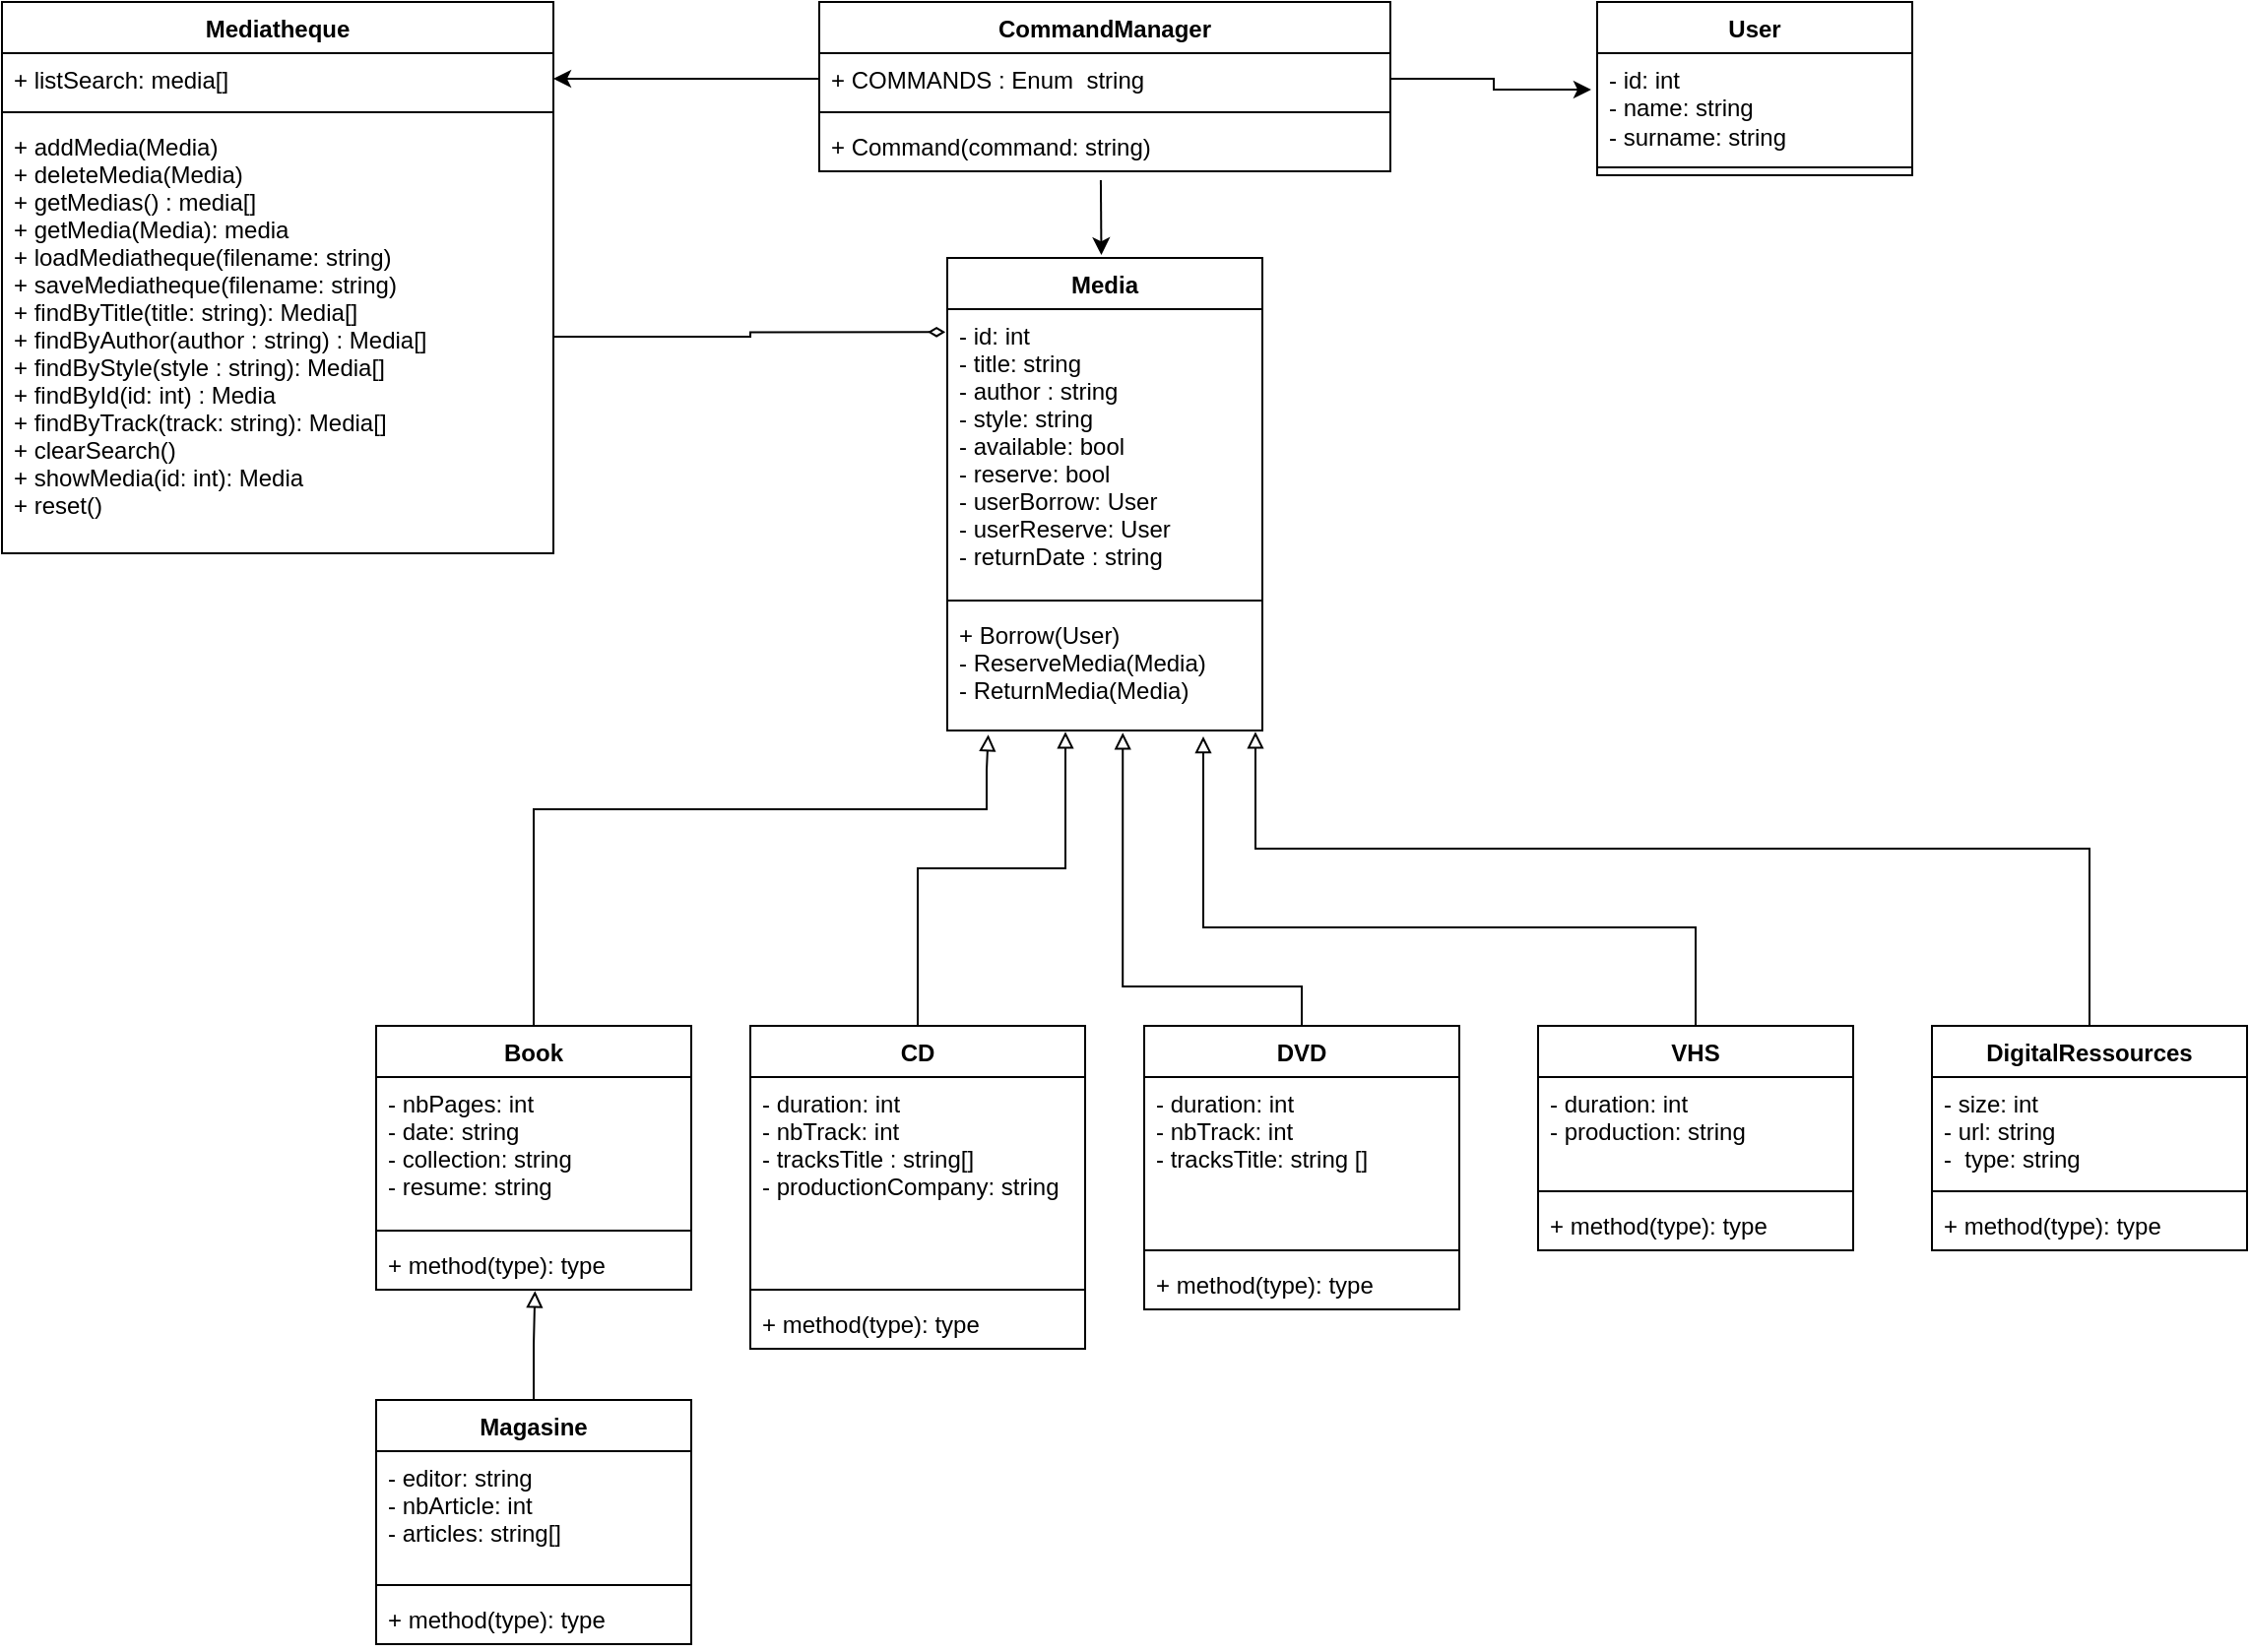 <mxfile version="21.0.6" type="device" pages="2"><diagram name="UML" id="WBxY3FCirnX2FTF7sig9"><mxGraphModel dx="955" dy="1599" grid="1" gridSize="10" guides="1" tooltips="1" connect="1" arrows="1" fold="1" page="1" pageScale="1" pageWidth="850" pageHeight="1100" math="0" shadow="0"><root><mxCell id="0"/><mxCell id="1" parent="0"/><mxCell id="eaXdHkn9mM2KntsEZTCZ-1" value="Mediatheque&#10;" style="swimlane;fontStyle=1;align=center;verticalAlign=top;childLayout=stackLayout;horizontal=1;startSize=26;horizontalStack=0;resizeParent=1;resizeParentMax=0;resizeLast=0;collapsible=1;marginBottom=0;" parent="1" vertex="1"><mxGeometry x="120" y="-200" width="280" height="280" as="geometry"/></mxCell><mxCell id="eaXdHkn9mM2KntsEZTCZ-2" value="+ listSearch: media[]" style="text;strokeColor=none;fillColor=none;align=left;verticalAlign=top;spacingLeft=4;spacingRight=4;overflow=hidden;rotatable=0;points=[[0,0.5],[1,0.5]];portConstraint=eastwest;" parent="eaXdHkn9mM2KntsEZTCZ-1" vertex="1"><mxGeometry y="26" width="280" height="26" as="geometry"/></mxCell><mxCell id="eaXdHkn9mM2KntsEZTCZ-3" value="" style="line;strokeWidth=1;fillColor=none;align=left;verticalAlign=middle;spacingTop=-1;spacingLeft=3;spacingRight=3;rotatable=0;labelPosition=right;points=[];portConstraint=eastwest;strokeColor=inherit;" parent="eaXdHkn9mM2KntsEZTCZ-1" vertex="1"><mxGeometry y="52" width="280" height="8" as="geometry"/></mxCell><mxCell id="eaXdHkn9mM2KntsEZTCZ-4" value="+ addMedia(Media)&#10;+ deleteMedia(Media)&#10;+ getMedias() : media[]&#10;+ getMedia(Media): media&#10;+ loadMediatheque(filename: string)&#10;+ saveMediatheque(filename: string)&#10;+ findByTitle(title: string): Media[]&#10;+ findByAuthor(author : string) : Media[]&#10;+ findByStyle(style : string): Media[]&#10;+ findById(id: int) : Media&#10;+ findByTrack(track: string): Media[]&#10;+ clearSearch()&#10;+ showMedia(id: int): Media&#10;+ reset()" style="text;strokeColor=none;fillColor=none;align=left;verticalAlign=top;spacingLeft=4;spacingRight=4;overflow=hidden;rotatable=0;points=[[0,0.5],[1,0.5]];portConstraint=eastwest;" parent="eaXdHkn9mM2KntsEZTCZ-1" vertex="1"><mxGeometry y="60" width="280" height="220" as="geometry"/></mxCell><mxCell id="E5txVdGqgXK_fpvdDBXg-41" style="edgeStyle=orthogonalEdgeStyle;rounded=0;orthogonalLoop=1;jettySize=auto;html=1;exitX=0.489;exitY=-0.006;exitDx=0;exitDy=0;entryX=0.493;entryY=1.173;entryDx=0;entryDy=0;entryPerimeter=0;endArrow=none;endFill=0;startArrow=classic;startFill=1;exitPerimeter=0;" edge="1" parent="1" source="eaXdHkn9mM2KntsEZTCZ-5" target="E5txVdGqgXK_fpvdDBXg-29"><mxGeometry relative="1" as="geometry"/></mxCell><mxCell id="eaXdHkn9mM2KntsEZTCZ-5" value="Media" style="swimlane;fontStyle=1;align=center;verticalAlign=top;childLayout=stackLayout;horizontal=1;startSize=26;horizontalStack=0;resizeParent=1;resizeParentMax=0;resizeLast=0;collapsible=1;marginBottom=0;" parent="1" vertex="1"><mxGeometry x="600" y="-70" width="160" height="240" as="geometry"/></mxCell><mxCell id="eaXdHkn9mM2KntsEZTCZ-6" value="- id: int&#10;- title: string&#10;- author : string &#10;- style: string&#10;- available: bool&#10;- reserve: bool&#10;- userBorrow: User&#10;- userReserve: User&#10;- returnDate : string&#10;" style="text;strokeColor=none;fillColor=none;align=left;verticalAlign=top;spacingLeft=4;spacingRight=4;overflow=hidden;rotatable=0;points=[[0,0.5],[1,0.5]];portConstraint=eastwest;" parent="eaXdHkn9mM2KntsEZTCZ-5" vertex="1"><mxGeometry y="26" width="160" height="144" as="geometry"/></mxCell><mxCell id="eaXdHkn9mM2KntsEZTCZ-7" value="" style="line;strokeWidth=1;fillColor=none;align=left;verticalAlign=middle;spacingTop=-1;spacingLeft=3;spacingRight=3;rotatable=0;labelPosition=right;points=[];portConstraint=eastwest;strokeColor=inherit;" parent="eaXdHkn9mM2KntsEZTCZ-5" vertex="1"><mxGeometry y="170" width="160" height="8" as="geometry"/></mxCell><mxCell id="eaXdHkn9mM2KntsEZTCZ-8" value="+ Borrow(User)&#10;- ReserveMedia(Media)&#10;- ReturnMedia(Media)" style="text;strokeColor=none;fillColor=none;align=left;verticalAlign=top;spacingLeft=4;spacingRight=4;overflow=hidden;rotatable=0;points=[[0,0.5],[1,0.5]];portConstraint=eastwest;" parent="eaXdHkn9mM2KntsEZTCZ-5" vertex="1"><mxGeometry y="178" width="160" height="62" as="geometry"/></mxCell><mxCell id="E5txVdGqgXK_fpvdDBXg-31" style="edgeStyle=orthogonalEdgeStyle;rounded=0;orthogonalLoop=1;jettySize=auto;html=1;exitX=0.5;exitY=0;exitDx=0;exitDy=0;endArrow=block;endFill=0;entryX=0.13;entryY=1.034;entryDx=0;entryDy=0;entryPerimeter=0;" edge="1" parent="1" source="eaXdHkn9mM2KntsEZTCZ-9" target="eaXdHkn9mM2KntsEZTCZ-8"><mxGeometry relative="1" as="geometry"><mxPoint x="580" y="190" as="targetPoint"/><Array as="points"><mxPoint x="390" y="210"/><mxPoint x="620" y="210"/><mxPoint x="620" y="190"/><mxPoint x="621" y="190"/></Array></mxGeometry></mxCell><mxCell id="eaXdHkn9mM2KntsEZTCZ-9" value="Book" style="swimlane;fontStyle=1;align=center;verticalAlign=top;childLayout=stackLayout;horizontal=1;startSize=26;horizontalStack=0;resizeParent=1;resizeParentMax=0;resizeLast=0;collapsible=1;marginBottom=0;" parent="1" vertex="1"><mxGeometry x="310" y="320" width="160" height="134" as="geometry"/></mxCell><mxCell id="eaXdHkn9mM2KntsEZTCZ-10" value="- nbPages: int&#10;- date: string&#10;- collection: string&#10;- resume: string" style="text;strokeColor=none;fillColor=none;align=left;verticalAlign=top;spacingLeft=4;spacingRight=4;overflow=hidden;rotatable=0;points=[[0,0.5],[1,0.5]];portConstraint=eastwest;" parent="eaXdHkn9mM2KntsEZTCZ-9" vertex="1"><mxGeometry y="26" width="160" height="74" as="geometry"/></mxCell><mxCell id="eaXdHkn9mM2KntsEZTCZ-11" value="" style="line;strokeWidth=1;fillColor=none;align=left;verticalAlign=middle;spacingTop=-1;spacingLeft=3;spacingRight=3;rotatable=0;labelPosition=right;points=[];portConstraint=eastwest;strokeColor=inherit;" parent="eaXdHkn9mM2KntsEZTCZ-9" vertex="1"><mxGeometry y="100" width="160" height="8" as="geometry"/></mxCell><mxCell id="eaXdHkn9mM2KntsEZTCZ-12" value="+ method(type): type" style="text;strokeColor=none;fillColor=none;align=left;verticalAlign=top;spacingLeft=4;spacingRight=4;overflow=hidden;rotatable=0;points=[[0,0.5],[1,0.5]];portConstraint=eastwest;" parent="eaXdHkn9mM2KntsEZTCZ-9" vertex="1"><mxGeometry y="108" width="160" height="26" as="geometry"/></mxCell><mxCell id="E5txVdGqgXK_fpvdDBXg-32" style="edgeStyle=orthogonalEdgeStyle;rounded=0;orthogonalLoop=1;jettySize=auto;html=1;exitX=0.5;exitY=0;exitDx=0;exitDy=0;endArrow=block;endFill=0;entryX=0.369;entryY=1.01;entryDx=0;entryDy=0;entryPerimeter=0;" edge="1" parent="1" source="E5txVdGqgXK_fpvdDBXg-1" target="eaXdHkn9mM2KntsEZTCZ-8"><mxGeometry relative="1" as="geometry"><mxPoint x="660" y="190" as="targetPoint"/><Array as="points"><mxPoint x="585" y="240"/><mxPoint x="660" y="240"/><mxPoint x="660" y="171"/></Array></mxGeometry></mxCell><mxCell id="E5txVdGqgXK_fpvdDBXg-1" value="CD" style="swimlane;fontStyle=1;align=center;verticalAlign=top;childLayout=stackLayout;horizontal=1;startSize=26;horizontalStack=0;resizeParent=1;resizeParentMax=0;resizeLast=0;collapsible=1;marginBottom=0;" vertex="1" parent="1"><mxGeometry x="500" y="320" width="170" height="164" as="geometry"/></mxCell><mxCell id="E5txVdGqgXK_fpvdDBXg-2" value="- duration: int&#10;- nbTrack: int&#10;- tracksTitle : string[]&#10;- productionCompany: string" style="text;strokeColor=none;fillColor=none;align=left;verticalAlign=top;spacingLeft=4;spacingRight=4;overflow=hidden;rotatable=0;points=[[0,0.5],[1,0.5]];portConstraint=eastwest;" vertex="1" parent="E5txVdGqgXK_fpvdDBXg-1"><mxGeometry y="26" width="170" height="104" as="geometry"/></mxCell><mxCell id="E5txVdGqgXK_fpvdDBXg-3" value="" style="line;strokeWidth=1;fillColor=none;align=left;verticalAlign=middle;spacingTop=-1;spacingLeft=3;spacingRight=3;rotatable=0;labelPosition=right;points=[];portConstraint=eastwest;strokeColor=inherit;" vertex="1" parent="E5txVdGqgXK_fpvdDBXg-1"><mxGeometry y="130" width="170" height="8" as="geometry"/></mxCell><mxCell id="E5txVdGqgXK_fpvdDBXg-4" value="+ method(type): type" style="text;strokeColor=none;fillColor=none;align=left;verticalAlign=top;spacingLeft=4;spacingRight=4;overflow=hidden;rotatable=0;points=[[0,0.5],[1,0.5]];portConstraint=eastwest;" vertex="1" parent="E5txVdGqgXK_fpvdDBXg-1"><mxGeometry y="138" width="170" height="26" as="geometry"/></mxCell><mxCell id="E5txVdGqgXK_fpvdDBXg-33" style="edgeStyle=orthogonalEdgeStyle;rounded=0;orthogonalLoop=1;jettySize=auto;html=1;exitX=0.5;exitY=0;exitDx=0;exitDy=0;endArrow=block;endFill=0;entryX=0.557;entryY=1.018;entryDx=0;entryDy=0;entryPerimeter=0;" edge="1" parent="1" source="E5txVdGqgXK_fpvdDBXg-5" target="eaXdHkn9mM2KntsEZTCZ-8"><mxGeometry relative="1" as="geometry"><mxPoint x="690" y="190" as="targetPoint"/><Array as="points"><mxPoint x="780" y="300"/><mxPoint x="689" y="300"/></Array></mxGeometry></mxCell><mxCell id="E5txVdGqgXK_fpvdDBXg-5" value="DVD" style="swimlane;fontStyle=1;align=center;verticalAlign=top;childLayout=stackLayout;horizontal=1;startSize=26;horizontalStack=0;resizeParent=1;resizeParentMax=0;resizeLast=0;collapsible=1;marginBottom=0;" vertex="1" parent="1"><mxGeometry x="700" y="320" width="160" height="144" as="geometry"/></mxCell><mxCell id="E5txVdGqgXK_fpvdDBXg-6" value="- duration: int&#10;- nbTrack: int&#10;- tracksTitle: string []" style="text;strokeColor=none;fillColor=none;align=left;verticalAlign=top;spacingLeft=4;spacingRight=4;overflow=hidden;rotatable=0;points=[[0,0.5],[1,0.5]];portConstraint=eastwest;" vertex="1" parent="E5txVdGqgXK_fpvdDBXg-5"><mxGeometry y="26" width="160" height="84" as="geometry"/></mxCell><mxCell id="E5txVdGqgXK_fpvdDBXg-7" value="" style="line;strokeWidth=1;fillColor=none;align=left;verticalAlign=middle;spacingTop=-1;spacingLeft=3;spacingRight=3;rotatable=0;labelPosition=right;points=[];portConstraint=eastwest;strokeColor=inherit;" vertex="1" parent="E5txVdGqgXK_fpvdDBXg-5"><mxGeometry y="110" width="160" height="8" as="geometry"/></mxCell><mxCell id="E5txVdGqgXK_fpvdDBXg-8" value="+ method(type): type" style="text;strokeColor=none;fillColor=none;align=left;verticalAlign=top;spacingLeft=4;spacingRight=4;overflow=hidden;rotatable=0;points=[[0,0.5],[1,0.5]];portConstraint=eastwest;" vertex="1" parent="E5txVdGqgXK_fpvdDBXg-5"><mxGeometry y="118" width="160" height="26" as="geometry"/></mxCell><mxCell id="E5txVdGqgXK_fpvdDBXg-34" style="edgeStyle=orthogonalEdgeStyle;rounded=0;orthogonalLoop=1;jettySize=auto;html=1;exitX=0.5;exitY=0;exitDx=0;exitDy=0;endArrow=block;endFill=0;" edge="1" parent="1" source="E5txVdGqgXK_fpvdDBXg-9"><mxGeometry relative="1" as="geometry"><mxPoint x="730" y="173" as="targetPoint"/><Array as="points"><mxPoint x="980" y="270"/><mxPoint x="730" y="270"/></Array></mxGeometry></mxCell><mxCell id="E5txVdGqgXK_fpvdDBXg-9" value="VHS" style="swimlane;fontStyle=1;align=center;verticalAlign=top;childLayout=stackLayout;horizontal=1;startSize=26;horizontalStack=0;resizeParent=1;resizeParentMax=0;resizeLast=0;collapsible=1;marginBottom=0;" vertex="1" parent="1"><mxGeometry x="900" y="320" width="160" height="114" as="geometry"/></mxCell><mxCell id="E5txVdGqgXK_fpvdDBXg-10" value="- duration: int&#10;- production: string" style="text;strokeColor=none;fillColor=none;align=left;verticalAlign=top;spacingLeft=4;spacingRight=4;overflow=hidden;rotatable=0;points=[[0,0.5],[1,0.5]];portConstraint=eastwest;" vertex="1" parent="E5txVdGqgXK_fpvdDBXg-9"><mxGeometry y="26" width="160" height="54" as="geometry"/></mxCell><mxCell id="E5txVdGqgXK_fpvdDBXg-11" value="" style="line;strokeWidth=1;fillColor=none;align=left;verticalAlign=middle;spacingTop=-1;spacingLeft=3;spacingRight=3;rotatable=0;labelPosition=right;points=[];portConstraint=eastwest;strokeColor=inherit;" vertex="1" parent="E5txVdGqgXK_fpvdDBXg-9"><mxGeometry y="80" width="160" height="8" as="geometry"/></mxCell><mxCell id="E5txVdGqgXK_fpvdDBXg-12" value="+ method(type): type" style="text;strokeColor=none;fillColor=none;align=left;verticalAlign=top;spacingLeft=4;spacingRight=4;overflow=hidden;rotatable=0;points=[[0,0.5],[1,0.5]];portConstraint=eastwest;" vertex="1" parent="E5txVdGqgXK_fpvdDBXg-9"><mxGeometry y="88" width="160" height="26" as="geometry"/></mxCell><mxCell id="E5txVdGqgXK_fpvdDBXg-14" value="User" style="swimlane;fontStyle=1;align=center;verticalAlign=top;childLayout=stackLayout;horizontal=1;startSize=26;horizontalStack=0;resizeParent=1;resizeParentMax=0;resizeLast=0;collapsible=1;marginBottom=0;whiteSpace=wrap;html=1;" vertex="1" parent="1"><mxGeometry x="930" y="-200" width="160" height="88" as="geometry"/></mxCell><mxCell id="E5txVdGqgXK_fpvdDBXg-15" value="- id: int&lt;br&gt;- name: string&lt;br&gt;- surname: string" style="text;strokeColor=none;fillColor=none;align=left;verticalAlign=top;spacingLeft=4;spacingRight=4;overflow=hidden;rotatable=0;points=[[0,0.5],[1,0.5]];portConstraint=eastwest;whiteSpace=wrap;html=1;" vertex="1" parent="E5txVdGqgXK_fpvdDBXg-14"><mxGeometry y="26" width="160" height="54" as="geometry"/></mxCell><mxCell id="E5txVdGqgXK_fpvdDBXg-16" value="" style="line;strokeWidth=1;fillColor=none;align=left;verticalAlign=middle;spacingTop=-1;spacingLeft=3;spacingRight=3;rotatable=0;labelPosition=right;points=[];portConstraint=eastwest;strokeColor=inherit;" vertex="1" parent="E5txVdGqgXK_fpvdDBXg-14"><mxGeometry y="80" width="160" height="8" as="geometry"/></mxCell><mxCell id="E5txVdGqgXK_fpvdDBXg-36" style="edgeStyle=orthogonalEdgeStyle;rounded=0;orthogonalLoop=1;jettySize=auto;html=1;exitX=0.5;exitY=0;exitDx=0;exitDy=0;entryX=0.504;entryY=1.025;entryDx=0;entryDy=0;entryPerimeter=0;endArrow=block;endFill=0;" edge="1" parent="1" source="E5txVdGqgXK_fpvdDBXg-18" target="eaXdHkn9mM2KntsEZTCZ-12"><mxGeometry relative="1" as="geometry"/></mxCell><mxCell id="E5txVdGqgXK_fpvdDBXg-18" value="Magasine" style="swimlane;fontStyle=1;align=center;verticalAlign=top;childLayout=stackLayout;horizontal=1;startSize=26;horizontalStack=0;resizeParent=1;resizeParentMax=0;resizeLast=0;collapsible=1;marginBottom=0;" vertex="1" parent="1"><mxGeometry x="310" y="510" width="160" height="124" as="geometry"/></mxCell><mxCell id="E5txVdGqgXK_fpvdDBXg-19" value="- editor: string&#10;- nbArticle: int&#10;- articles: string[]" style="text;strokeColor=none;fillColor=none;align=left;verticalAlign=top;spacingLeft=4;spacingRight=4;overflow=hidden;rotatable=0;points=[[0,0.5],[1,0.5]];portConstraint=eastwest;" vertex="1" parent="E5txVdGqgXK_fpvdDBXg-18"><mxGeometry y="26" width="160" height="64" as="geometry"/></mxCell><mxCell id="E5txVdGqgXK_fpvdDBXg-20" value="" style="line;strokeWidth=1;fillColor=none;align=left;verticalAlign=middle;spacingTop=-1;spacingLeft=3;spacingRight=3;rotatable=0;labelPosition=right;points=[];portConstraint=eastwest;strokeColor=inherit;" vertex="1" parent="E5txVdGqgXK_fpvdDBXg-18"><mxGeometry y="90" width="160" height="8" as="geometry"/></mxCell><mxCell id="E5txVdGqgXK_fpvdDBXg-21" value="+ method(type): type" style="text;strokeColor=none;fillColor=none;align=left;verticalAlign=top;spacingLeft=4;spacingRight=4;overflow=hidden;rotatable=0;points=[[0,0.5],[1,0.5]];portConstraint=eastwest;" vertex="1" parent="E5txVdGqgXK_fpvdDBXg-18"><mxGeometry y="98" width="160" height="26" as="geometry"/></mxCell><mxCell id="E5txVdGqgXK_fpvdDBXg-35" style="edgeStyle=orthogonalEdgeStyle;rounded=0;orthogonalLoop=1;jettySize=auto;html=1;exitX=0.5;exitY=0;exitDx=0;exitDy=0;endArrow=block;endFill=0;entryX=0.978;entryY=1.01;entryDx=0;entryDy=0;entryPerimeter=0;" edge="1" parent="1" source="E5txVdGqgXK_fpvdDBXg-22" target="eaXdHkn9mM2KntsEZTCZ-8"><mxGeometry relative="1" as="geometry"><mxPoint x="760" y="190" as="targetPoint"/><Array as="points"><mxPoint x="1180" y="230"/><mxPoint x="756" y="230"/></Array></mxGeometry></mxCell><mxCell id="E5txVdGqgXK_fpvdDBXg-22" value="DigitalRessources" style="swimlane;fontStyle=1;align=center;verticalAlign=top;childLayout=stackLayout;horizontal=1;startSize=26;horizontalStack=0;resizeParent=1;resizeParentMax=0;resizeLast=0;collapsible=1;marginBottom=0;" vertex="1" parent="1"><mxGeometry x="1100" y="320" width="160" height="114" as="geometry"/></mxCell><mxCell id="E5txVdGqgXK_fpvdDBXg-23" value="- size: int&#10;- url: string&#10;-  type: string" style="text;strokeColor=none;fillColor=none;align=left;verticalAlign=top;spacingLeft=4;spacingRight=4;overflow=hidden;rotatable=0;points=[[0,0.5],[1,0.5]];portConstraint=eastwest;" vertex="1" parent="E5txVdGqgXK_fpvdDBXg-22"><mxGeometry y="26" width="160" height="54" as="geometry"/></mxCell><mxCell id="E5txVdGqgXK_fpvdDBXg-24" value="" style="line;strokeWidth=1;fillColor=none;align=left;verticalAlign=middle;spacingTop=-1;spacingLeft=3;spacingRight=3;rotatable=0;labelPosition=right;points=[];portConstraint=eastwest;strokeColor=inherit;" vertex="1" parent="E5txVdGqgXK_fpvdDBXg-22"><mxGeometry y="80" width="160" height="8" as="geometry"/></mxCell><mxCell id="E5txVdGqgXK_fpvdDBXg-25" value="+ method(type): type" style="text;strokeColor=none;fillColor=none;align=left;verticalAlign=top;spacingLeft=4;spacingRight=4;overflow=hidden;rotatable=0;points=[[0,0.5],[1,0.5]];portConstraint=eastwest;" vertex="1" parent="E5txVdGqgXK_fpvdDBXg-22"><mxGeometry y="88" width="160" height="26" as="geometry"/></mxCell><mxCell id="E5txVdGqgXK_fpvdDBXg-26" value="CommandManager" style="swimlane;fontStyle=1;align=center;verticalAlign=top;childLayout=stackLayout;horizontal=1;startSize=26;horizontalStack=0;resizeParent=1;resizeParentMax=0;resizeLast=0;collapsible=1;marginBottom=0;whiteSpace=wrap;html=1;" vertex="1" parent="1"><mxGeometry x="535" y="-200" width="290" height="86" as="geometry"/></mxCell><mxCell id="E5txVdGqgXK_fpvdDBXg-27" value="+ COMMANDS : Enum&amp;nbsp; string" style="text;strokeColor=none;fillColor=none;align=left;verticalAlign=top;spacingLeft=4;spacingRight=4;overflow=hidden;rotatable=0;points=[[0,0.5],[1,0.5]];portConstraint=eastwest;whiteSpace=wrap;html=1;" vertex="1" parent="E5txVdGqgXK_fpvdDBXg-26"><mxGeometry y="26" width="290" height="26" as="geometry"/></mxCell><mxCell id="E5txVdGqgXK_fpvdDBXg-28" value="" style="line;strokeWidth=1;fillColor=none;align=left;verticalAlign=middle;spacingTop=-1;spacingLeft=3;spacingRight=3;rotatable=0;labelPosition=right;points=[];portConstraint=eastwest;strokeColor=inherit;" vertex="1" parent="E5txVdGqgXK_fpvdDBXg-26"><mxGeometry y="52" width="290" height="8" as="geometry"/></mxCell><mxCell id="E5txVdGqgXK_fpvdDBXg-29" value="+ Command(command: string)" style="text;strokeColor=none;fillColor=none;align=left;verticalAlign=top;spacingLeft=4;spacingRight=4;overflow=hidden;rotatable=0;points=[[0,0.5],[1,0.5]];portConstraint=eastwest;whiteSpace=wrap;html=1;" vertex="1" parent="E5txVdGqgXK_fpvdDBXg-26"><mxGeometry y="60" width="290" height="26" as="geometry"/></mxCell><mxCell id="E5txVdGqgXK_fpvdDBXg-37" style="edgeStyle=orthogonalEdgeStyle;rounded=0;orthogonalLoop=1;jettySize=auto;html=1;exitX=1;exitY=0.5;exitDx=0;exitDy=0;entryX=-0.006;entryY=0.157;entryDx=0;entryDy=0;entryPerimeter=0;startArrow=none;startFill=0;endArrow=diamondThin;endFill=0;" edge="1" parent="1" source="eaXdHkn9mM2KntsEZTCZ-4" target="eaXdHkn9mM2KntsEZTCZ-5"><mxGeometry relative="1" as="geometry"/></mxCell><mxCell id="E5txVdGqgXK_fpvdDBXg-39" style="edgeStyle=orthogonalEdgeStyle;rounded=0;orthogonalLoop=1;jettySize=auto;html=1;exitX=0;exitY=0.5;exitDx=0;exitDy=0;entryX=1;entryY=0.5;entryDx=0;entryDy=0;" edge="1" parent="1" source="E5txVdGqgXK_fpvdDBXg-27" target="eaXdHkn9mM2KntsEZTCZ-2"><mxGeometry relative="1" as="geometry"/></mxCell><mxCell id="E5txVdGqgXK_fpvdDBXg-40" style="edgeStyle=orthogonalEdgeStyle;rounded=0;orthogonalLoop=1;jettySize=auto;html=1;exitX=1;exitY=0.5;exitDx=0;exitDy=0;entryX=-0.019;entryY=0.343;entryDx=0;entryDy=0;entryPerimeter=0;" edge="1" parent="1" source="E5txVdGqgXK_fpvdDBXg-27" target="E5txVdGqgXK_fpvdDBXg-15"><mxGeometry relative="1" as="geometry"/></mxCell></root></mxGraphModel></diagram><diagram id="sFqWBsqlIpyydRRfN4qe" name="Flow"><mxGraphModel dx="1050" dy="549" grid="1" gridSize="10" guides="1" tooltips="1" connect="1" arrows="1" fold="1" page="1" pageScale="1" pageWidth="850" pageHeight="1100" math="0" shadow="0"><root><mxCell id="0"/><mxCell id="1" parent="0"/><mxCell id="PiFlM9-1igm9MMIq6Jxr-1" value="" style="html=1;points=[];perimeter=orthogonalPerimeter;outlineConnect=0;targetShapes=umlLifeline;portConstraint=eastwest;newEdgeStyle={&quot;edgeStyle&quot;:&quot;elbowEdgeStyle&quot;,&quot;elbow&quot;:&quot;vertical&quot;,&quot;curved&quot;:0,&quot;rounded&quot;:0};" vertex="1" parent="1"><mxGeometry x="110" y="100" width="10" height="420" as="geometry"/></mxCell><mxCell id="PiFlM9-1igm9MMIq6Jxr-2" value="" style="html=1;points=[];perimeter=orthogonalPerimeter;outlineConnect=0;targetShapes=umlLifeline;portConstraint=eastwest;newEdgeStyle={&quot;edgeStyle&quot;:&quot;elbowEdgeStyle&quot;,&quot;elbow&quot;:&quot;vertical&quot;,&quot;curved&quot;:0,&quot;rounded&quot;:0};" vertex="1" parent="1"><mxGeometry x="230" y="130" width="10" height="210" as="geometry"/></mxCell><mxCell id="PiFlM9-1igm9MMIq6Jxr-3" value="commandManager" style="text;strokeColor=none;fillColor=none;align=left;verticalAlign=top;spacingLeft=4;spacingRight=4;overflow=hidden;rotatable=0;points=[[0,0.5],[1,0.5]];portConstraint=eastwest;whiteSpace=wrap;html=1;" vertex="1" parent="1"><mxGeometry x="55" y="60" width="120" height="26" as="geometry"/></mxCell><mxCell id="PiFlM9-1igm9MMIq6Jxr-4" value="User" style="text;strokeColor=none;fillColor=none;align=left;verticalAlign=top;spacingLeft=4;spacingRight=4;overflow=hidden;rotatable=0;points=[[0,0.5],[1,0.5]];portConstraint=eastwest;whiteSpace=wrap;html=1;" vertex="1" parent="1"><mxGeometry x="220" y="60" width="50" height="26" as="geometry"/></mxCell><mxCell id="PiFlM9-1igm9MMIq6Jxr-5" value="What is your name" style="endArrow=block;endFill=1;html=1;edgeStyle=orthogonalEdgeStyle;align=left;verticalAlign=top;rounded=0;" edge="1" parent="1"><mxGeometry x="-1" relative="1" as="geometry"><mxPoint x="120" y="150" as="sourcePoint"/><mxPoint x="230" y="150" as="targetPoint"/></mxGeometry></mxCell><mxCell id="PiFlM9-1igm9MMIq6Jxr-6" value="1" style="edgeLabel;resizable=0;html=1;align=left;verticalAlign=bottom;" connectable="0" vertex="1" parent="PiFlM9-1igm9MMIq6Jxr-5"><mxGeometry x="-1" relative="1" as="geometry"/></mxCell><mxCell id="PiFlM9-1igm9MMIq6Jxr-8" value="" style="endArrow=block;endFill=1;html=1;edgeStyle=orthogonalEdgeStyle;align=left;verticalAlign=top;rounded=0;" edge="1" parent="1"><mxGeometry x="-1" relative="1" as="geometry"><mxPoint x="230" y="190" as="sourcePoint"/><mxPoint x="120" y="190" as="targetPoint"/></mxGeometry></mxCell><mxCell id="PiFlM9-1igm9MMIq6Jxr-10" value="William" style="edgeLabel;html=1;align=center;verticalAlign=middle;resizable=0;points=[];" vertex="1" connectable="0" parent="PiFlM9-1igm9MMIq6Jxr-8"><mxGeometry x="-0.214" relative="1" as="geometry"><mxPoint as="offset"/></mxGeometry></mxCell><mxCell id="PiFlM9-1igm9MMIq6Jxr-11" value="" style="html=1;points=[];perimeter=orthogonalPerimeter;outlineConnect=0;targetShapes=umlLifeline;portConstraint=eastwest;newEdgeStyle={&quot;edgeStyle&quot;:&quot;elbowEdgeStyle&quot;,&quot;elbow&quot;:&quot;vertical&quot;,&quot;curved&quot;:0,&quot;rounded&quot;:0};" vertex="1" parent="1"><mxGeometry x="330" y="350" width="10" height="40" as="geometry"/></mxCell><mxCell id="PiFlM9-1igm9MMIq6Jxr-12" value="VHS" style="text;strokeColor=none;fillColor=none;align=left;verticalAlign=top;spacingLeft=4;spacingRight=4;overflow=hidden;rotatable=0;points=[[0,0.5],[1,0.5]];portConstraint=eastwest;whiteSpace=wrap;html=1;" vertex="1" parent="1"><mxGeometry x="320" y="60" width="80" height="26" as="geometry"/></mxCell><mxCell id="PiFlM9-1igm9MMIq6Jxr-13" value="" style="endArrow=block;endFill=1;html=1;edgeStyle=orthogonalEdgeStyle;align=left;verticalAlign=top;rounded=0;" edge="1" parent="1" target="PiFlM9-1igm9MMIq6Jxr-2"><mxGeometry x="-1" relative="1" as="geometry"><mxPoint x="120" y="220" as="sourcePoint"/><mxPoint x="220" y="220" as="targetPoint"/><Array as="points"><mxPoint x="220" y="220"/><mxPoint x="220" y="220"/></Array></mxGeometry></mxCell><mxCell id="PiFlM9-1igm9MMIq6Jxr-14" value="1" style="edgeLabel;resizable=0;html=1;align=left;verticalAlign=bottom;" connectable="0" vertex="1" parent="PiFlM9-1igm9MMIq6Jxr-13"><mxGeometry x="-1" relative="1" as="geometry"/></mxCell><mxCell id="PiFlM9-1igm9MMIq6Jxr-15" value="Enter command" style="edgeLabel;html=1;align=center;verticalAlign=middle;resizable=0;points=[];" vertex="1" connectable="0" parent="PiFlM9-1igm9MMIq6Jxr-13"><mxGeometry x="-0.222" y="-1" relative="1" as="geometry"><mxPoint as="offset"/></mxGeometry></mxCell><mxCell id="PiFlM9-1igm9MMIq6Jxr-16" value="" style="endArrow=block;endFill=1;html=1;edgeStyle=orthogonalEdgeStyle;align=left;verticalAlign=top;rounded=0;exitX=0;exitY=0.923;exitDx=0;exitDy=0;exitPerimeter=0;" edge="1" parent="1" source="PiFlM9-1igm9MMIq6Jxr-2"><mxGeometry x="-1" relative="1" as="geometry"><mxPoint x="210" y="250" as="sourcePoint"/><mxPoint x="120" y="250" as="targetPoint"/><Array as="points"><mxPoint x="230" y="250"/></Array></mxGeometry></mxCell><mxCell id="PiFlM9-1igm9MMIq6Jxr-18" value="Add VHS" style="edgeLabel;html=1;align=center;verticalAlign=middle;resizable=0;points=[];" vertex="1" connectable="0" parent="PiFlM9-1igm9MMIq6Jxr-16"><mxGeometry x="0.293" y="1" relative="1" as="geometry"><mxPoint as="offset"/></mxGeometry></mxCell><mxCell id="EsS_PASMRyysECIp9KTP-1" value="" style="endArrow=block;endFill=1;html=1;edgeStyle=orthogonalEdgeStyle;align=left;verticalAlign=top;rounded=0;" edge="1" parent="1"><mxGeometry x="-1" relative="1" as="geometry"><mxPoint x="120" y="280" as="sourcePoint"/><mxPoint x="230" y="280" as="targetPoint"/><Array as="points"><mxPoint x="220" y="280"/><mxPoint x="220" y="280"/></Array></mxGeometry></mxCell><mxCell id="EsS_PASMRyysECIp9KTP-2" value="1" style="edgeLabel;resizable=0;html=1;align=left;verticalAlign=bottom;" connectable="0" vertex="1" parent="EsS_PASMRyysECIp9KTP-1"><mxGeometry x="-1" relative="1" as="geometry"/></mxCell><mxCell id="EsS_PASMRyysECIp9KTP-3" value="Enter Title" style="edgeLabel;html=1;align=center;verticalAlign=middle;resizable=0;points=[];" vertex="1" connectable="0" parent="EsS_PASMRyysECIp9KTP-1"><mxGeometry x="-0.222" y="-1" relative="1" as="geometry"><mxPoint as="offset"/></mxGeometry></mxCell><mxCell id="hW4bP16-8LgyWJ5x9Rms-1" value="" style="endArrow=block;endFill=1;html=1;edgeStyle=orthogonalEdgeStyle;align=left;verticalAlign=top;rounded=0;" edge="1" parent="1"><mxGeometry x="-1" relative="1" as="geometry"><mxPoint x="230" y="300" as="sourcePoint"/><mxPoint x="120" y="300" as="targetPoint"/><Array as="points"><mxPoint x="230" y="300"/></Array></mxGeometry></mxCell><mxCell id="hW4bP16-8LgyWJ5x9Rms-5" value="Livre de la jungle" style="edgeLabel;html=1;align=center;verticalAlign=middle;resizable=0;points=[];" vertex="1" connectable="0" parent="hW4bP16-8LgyWJ5x9Rms-1"><mxGeometry x="0.222" y="-1" relative="1" as="geometry"><mxPoint x="17" as="offset"/></mxGeometry></mxCell><mxCell id="hW4bP16-8LgyWJ5x9Rms-6" value="..." style="text;html=1;align=center;verticalAlign=middle;resizable=0;points=[];autosize=1;strokeColor=none;fillColor=none;" vertex="1" parent="1"><mxGeometry x="155" y="305" width="30" height="30" as="geometry"/></mxCell><mxCell id="hW4bP16-8LgyWJ5x9Rms-7" value="name" style="endArrow=block;endFill=1;html=1;edgeStyle=orthogonalEdgeStyle;align=left;verticalAlign=top;rounded=0;" edge="1" parent="1" target="uwcXxQogCCWGBYW4Gtzm-1"><mxGeometry x="-1" relative="1" as="geometry"><mxPoint x="120" y="410" as="sourcePoint"/><mxPoint x="430" y="410" as="targetPoint"/></mxGeometry></mxCell><mxCell id="hW4bP16-8LgyWJ5x9Rms-8" value="1" style="edgeLabel;resizable=0;html=1;align=left;verticalAlign=bottom;" connectable="0" vertex="1" parent="hW4bP16-8LgyWJ5x9Rms-7"><mxGeometry x="-1" relative="1" as="geometry"/></mxCell><mxCell id="hW4bP16-8LgyWJ5x9Rms-9" value="AddMedia(VHS)" style="edgeLabel;html=1;align=center;verticalAlign=middle;resizable=0;points=[];" vertex="1" connectable="0" parent="hW4bP16-8LgyWJ5x9Rms-7"><mxGeometry x="-0.288" relative="1" as="geometry"><mxPoint as="offset"/></mxGeometry></mxCell><mxCell id="uwcXxQogCCWGBYW4Gtzm-1" value="" style="html=1;points=[];perimeter=orthogonalPerimeter;outlineConnect=0;targetShapes=umlLifeline;portConstraint=eastwest;newEdgeStyle={&quot;edgeStyle&quot;:&quot;elbowEdgeStyle&quot;,&quot;elbow&quot;:&quot;vertical&quot;,&quot;curved&quot;:0,&quot;rounded&quot;:0};" vertex="1" parent="1"><mxGeometry x="425" y="370" width="10" height="80" as="geometry"/></mxCell><mxCell id="uwcXxQogCCWGBYW4Gtzm-2" value="name" style="endArrow=block;endFill=1;html=1;edgeStyle=orthogonalEdgeStyle;align=left;verticalAlign=top;rounded=0;" edge="1" parent="1" target="PiFlM9-1igm9MMIq6Jxr-11"><mxGeometry x="-1" relative="1" as="geometry"><mxPoint x="120" y="370" as="sourcePoint"/><mxPoint x="280" y="370" as="targetPoint"/></mxGeometry></mxCell><mxCell id="uwcXxQogCCWGBYW4Gtzm-3" value="1" style="edgeLabel;resizable=0;html=1;align=left;verticalAlign=bottom;" connectable="0" vertex="1" parent="uwcXxQogCCWGBYW4Gtzm-2"><mxGeometry x="-1" relative="1" as="geometry"/></mxCell><mxCell id="uwcXxQogCCWGBYW4Gtzm-4" value="new VHS(...)" style="edgeLabel;html=1;align=center;verticalAlign=middle;resizable=0;points=[];" vertex="1" connectable="0" parent="uwcXxQogCCWGBYW4Gtzm-2"><mxGeometry x="-0.202" y="-1" relative="1" as="geometry"><mxPoint as="offset"/></mxGeometry></mxCell><mxCell id="uwcXxQogCCWGBYW4Gtzm-5" value="Mediatheque" style="text;html=1;align=center;verticalAlign=middle;resizable=0;points=[];autosize=1;strokeColor=none;fillColor=none;" vertex="1" parent="1"><mxGeometry x="400" y="58" width="90" height="30" as="geometry"/></mxCell></root></mxGraphModel></diagram></mxfile>